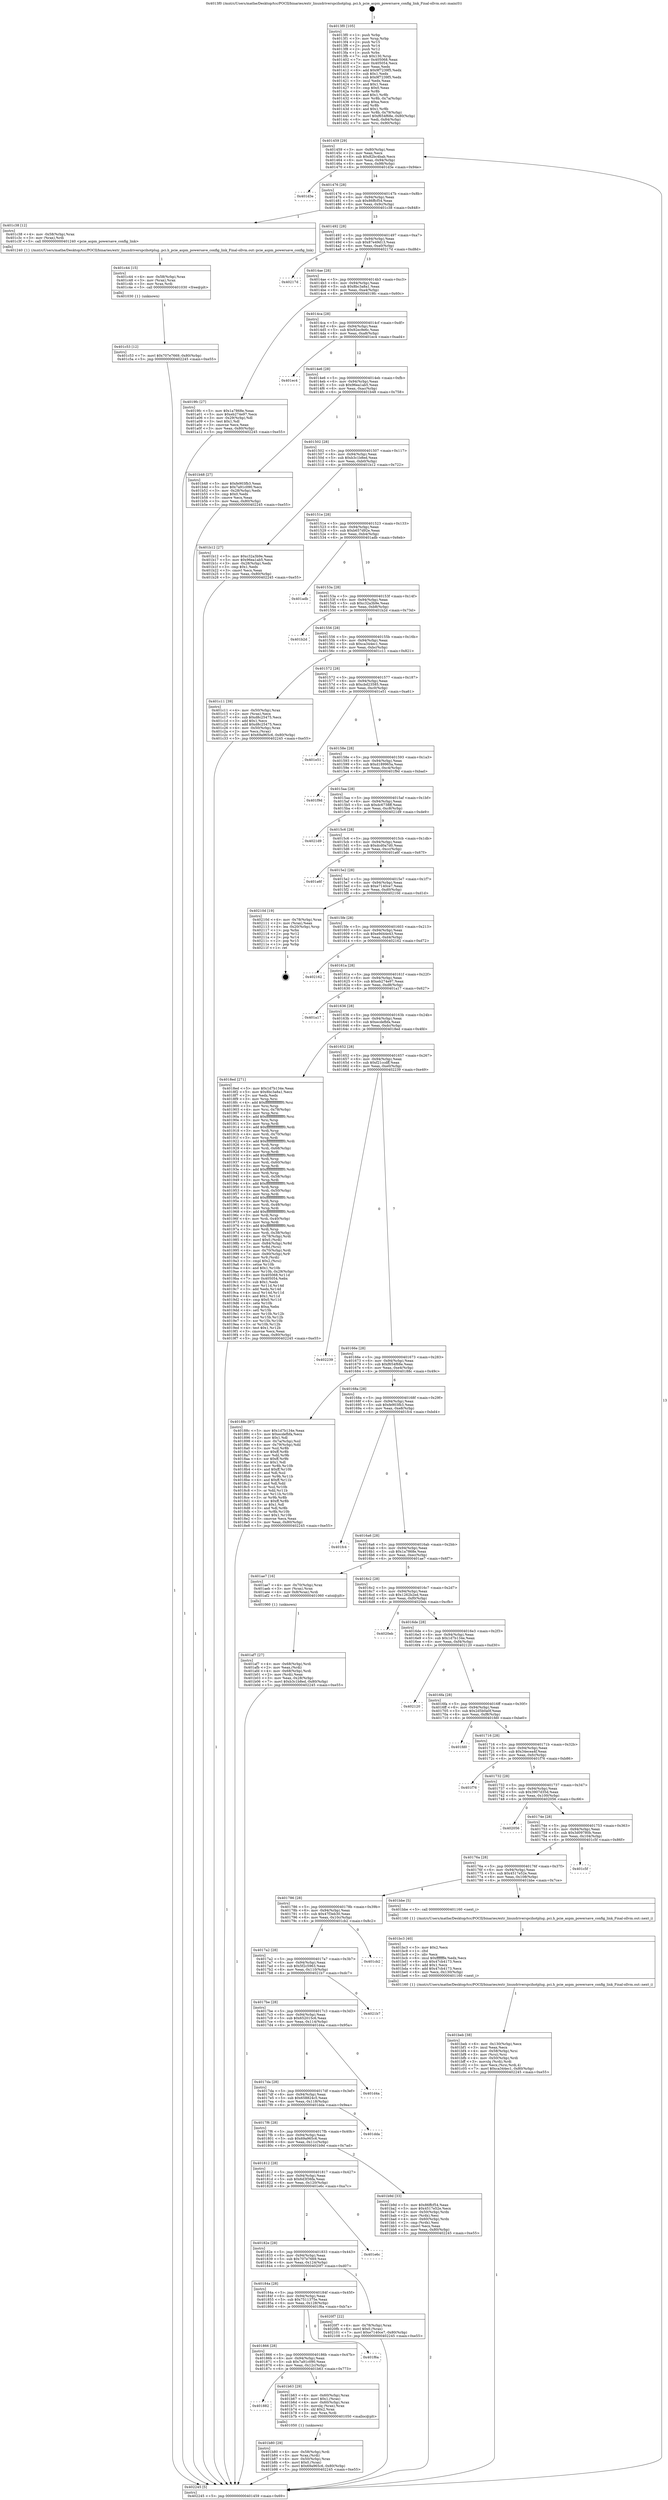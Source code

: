 digraph "0x4013f0" {
  label = "0x4013f0 (/mnt/c/Users/mathe/Desktop/tcc/POCII/binaries/extr_linuxdriverspcihotplug..pci.h_pcie_aspm_powersave_config_link_Final-ollvm.out::main(0))"
  labelloc = "t"
  node[shape=record]

  Entry [label="",width=0.3,height=0.3,shape=circle,fillcolor=black,style=filled]
  "0x401459" [label="{
     0x401459 [29]\l
     | [instrs]\l
     &nbsp;&nbsp;0x401459 \<+3\>: mov -0x80(%rbp),%eax\l
     &nbsp;&nbsp;0x40145c \<+2\>: mov %eax,%ecx\l
     &nbsp;&nbsp;0x40145e \<+6\>: sub $0x82bc4bab,%ecx\l
     &nbsp;&nbsp;0x401464 \<+6\>: mov %eax,-0x94(%rbp)\l
     &nbsp;&nbsp;0x40146a \<+6\>: mov %ecx,-0x98(%rbp)\l
     &nbsp;&nbsp;0x401470 \<+6\>: je 0000000000401d3e \<main+0x94e\>\l
  }"]
  "0x401d3e" [label="{
     0x401d3e\l
  }", style=dashed]
  "0x401476" [label="{
     0x401476 [28]\l
     | [instrs]\l
     &nbsp;&nbsp;0x401476 \<+5\>: jmp 000000000040147b \<main+0x8b\>\l
     &nbsp;&nbsp;0x40147b \<+6\>: mov -0x94(%rbp),%eax\l
     &nbsp;&nbsp;0x401481 \<+5\>: sub $0x86ffcf54,%eax\l
     &nbsp;&nbsp;0x401486 \<+6\>: mov %eax,-0x9c(%rbp)\l
     &nbsp;&nbsp;0x40148c \<+6\>: je 0000000000401c38 \<main+0x848\>\l
  }"]
  Exit [label="",width=0.3,height=0.3,shape=circle,fillcolor=black,style=filled,peripheries=2]
  "0x401c38" [label="{
     0x401c38 [12]\l
     | [instrs]\l
     &nbsp;&nbsp;0x401c38 \<+4\>: mov -0x58(%rbp),%rax\l
     &nbsp;&nbsp;0x401c3c \<+3\>: mov (%rax),%rdi\l
     &nbsp;&nbsp;0x401c3f \<+5\>: call 0000000000401240 \<pcie_aspm_powersave_config_link\>\l
     | [calls]\l
     &nbsp;&nbsp;0x401240 \{1\} (/mnt/c/Users/mathe/Desktop/tcc/POCII/binaries/extr_linuxdriverspcihotplug..pci.h_pcie_aspm_powersave_config_link_Final-ollvm.out::pcie_aspm_powersave_config_link)\l
  }"]
  "0x401492" [label="{
     0x401492 [28]\l
     | [instrs]\l
     &nbsp;&nbsp;0x401492 \<+5\>: jmp 0000000000401497 \<main+0xa7\>\l
     &nbsp;&nbsp;0x401497 \<+6\>: mov -0x94(%rbp),%eax\l
     &nbsp;&nbsp;0x40149d \<+5\>: sub $0x87e49d13,%eax\l
     &nbsp;&nbsp;0x4014a2 \<+6\>: mov %eax,-0xa0(%rbp)\l
     &nbsp;&nbsp;0x4014a8 \<+6\>: je 000000000040217d \<main+0xd8d\>\l
  }"]
  "0x401c53" [label="{
     0x401c53 [12]\l
     | [instrs]\l
     &nbsp;&nbsp;0x401c53 \<+7\>: movl $0x707e7669,-0x80(%rbp)\l
     &nbsp;&nbsp;0x401c5a \<+5\>: jmp 0000000000402245 \<main+0xe55\>\l
  }"]
  "0x40217d" [label="{
     0x40217d\l
  }", style=dashed]
  "0x4014ae" [label="{
     0x4014ae [28]\l
     | [instrs]\l
     &nbsp;&nbsp;0x4014ae \<+5\>: jmp 00000000004014b3 \<main+0xc3\>\l
     &nbsp;&nbsp;0x4014b3 \<+6\>: mov -0x94(%rbp),%eax\l
     &nbsp;&nbsp;0x4014b9 \<+5\>: sub $0x8bc3a8a1,%eax\l
     &nbsp;&nbsp;0x4014be \<+6\>: mov %eax,-0xa4(%rbp)\l
     &nbsp;&nbsp;0x4014c4 \<+6\>: je 00000000004019fc \<main+0x60c\>\l
  }"]
  "0x401c44" [label="{
     0x401c44 [15]\l
     | [instrs]\l
     &nbsp;&nbsp;0x401c44 \<+4\>: mov -0x58(%rbp),%rax\l
     &nbsp;&nbsp;0x401c48 \<+3\>: mov (%rax),%rax\l
     &nbsp;&nbsp;0x401c4b \<+3\>: mov %rax,%rdi\l
     &nbsp;&nbsp;0x401c4e \<+5\>: call 0000000000401030 \<free@plt\>\l
     | [calls]\l
     &nbsp;&nbsp;0x401030 \{1\} (unknown)\l
  }"]
  "0x4019fc" [label="{
     0x4019fc [27]\l
     | [instrs]\l
     &nbsp;&nbsp;0x4019fc \<+5\>: mov $0x1a7868e,%eax\l
     &nbsp;&nbsp;0x401a01 \<+5\>: mov $0xeb274e97,%ecx\l
     &nbsp;&nbsp;0x401a06 \<+3\>: mov -0x29(%rbp),%dl\l
     &nbsp;&nbsp;0x401a09 \<+3\>: test $0x1,%dl\l
     &nbsp;&nbsp;0x401a0c \<+3\>: cmovne %ecx,%eax\l
     &nbsp;&nbsp;0x401a0f \<+3\>: mov %eax,-0x80(%rbp)\l
     &nbsp;&nbsp;0x401a12 \<+5\>: jmp 0000000000402245 \<main+0xe55\>\l
  }"]
  "0x4014ca" [label="{
     0x4014ca [28]\l
     | [instrs]\l
     &nbsp;&nbsp;0x4014ca \<+5\>: jmp 00000000004014cf \<main+0xdf\>\l
     &nbsp;&nbsp;0x4014cf \<+6\>: mov -0x94(%rbp),%eax\l
     &nbsp;&nbsp;0x4014d5 \<+5\>: sub $0x92ec9e6c,%eax\l
     &nbsp;&nbsp;0x4014da \<+6\>: mov %eax,-0xa8(%rbp)\l
     &nbsp;&nbsp;0x4014e0 \<+6\>: je 0000000000401ec4 \<main+0xad4\>\l
  }"]
  "0x401beb" [label="{
     0x401beb [38]\l
     | [instrs]\l
     &nbsp;&nbsp;0x401beb \<+6\>: mov -0x130(%rbp),%ecx\l
     &nbsp;&nbsp;0x401bf1 \<+3\>: imul %eax,%ecx\l
     &nbsp;&nbsp;0x401bf4 \<+4\>: mov -0x58(%rbp),%rsi\l
     &nbsp;&nbsp;0x401bf8 \<+3\>: mov (%rsi),%rsi\l
     &nbsp;&nbsp;0x401bfb \<+4\>: mov -0x50(%rbp),%rdi\l
     &nbsp;&nbsp;0x401bff \<+3\>: movslq (%rdi),%rdi\l
     &nbsp;&nbsp;0x401c02 \<+3\>: mov %ecx,(%rsi,%rdi,4)\l
     &nbsp;&nbsp;0x401c05 \<+7\>: movl $0xca344ec1,-0x80(%rbp)\l
     &nbsp;&nbsp;0x401c0c \<+5\>: jmp 0000000000402245 \<main+0xe55\>\l
  }"]
  "0x401ec4" [label="{
     0x401ec4\l
  }", style=dashed]
  "0x4014e6" [label="{
     0x4014e6 [28]\l
     | [instrs]\l
     &nbsp;&nbsp;0x4014e6 \<+5\>: jmp 00000000004014eb \<main+0xfb\>\l
     &nbsp;&nbsp;0x4014eb \<+6\>: mov -0x94(%rbp),%eax\l
     &nbsp;&nbsp;0x4014f1 \<+5\>: sub $0x96ea1ab5,%eax\l
     &nbsp;&nbsp;0x4014f6 \<+6\>: mov %eax,-0xac(%rbp)\l
     &nbsp;&nbsp;0x4014fc \<+6\>: je 0000000000401b48 \<main+0x758\>\l
  }"]
  "0x401bc3" [label="{
     0x401bc3 [40]\l
     | [instrs]\l
     &nbsp;&nbsp;0x401bc3 \<+5\>: mov $0x2,%ecx\l
     &nbsp;&nbsp;0x401bc8 \<+1\>: cltd\l
     &nbsp;&nbsp;0x401bc9 \<+2\>: idiv %ecx\l
     &nbsp;&nbsp;0x401bcb \<+6\>: imul $0xfffffffe,%edx,%ecx\l
     &nbsp;&nbsp;0x401bd1 \<+6\>: sub $0x47cb4173,%ecx\l
     &nbsp;&nbsp;0x401bd7 \<+3\>: add $0x1,%ecx\l
     &nbsp;&nbsp;0x401bda \<+6\>: add $0x47cb4173,%ecx\l
     &nbsp;&nbsp;0x401be0 \<+6\>: mov %ecx,-0x130(%rbp)\l
     &nbsp;&nbsp;0x401be6 \<+5\>: call 0000000000401160 \<next_i\>\l
     | [calls]\l
     &nbsp;&nbsp;0x401160 \{1\} (/mnt/c/Users/mathe/Desktop/tcc/POCII/binaries/extr_linuxdriverspcihotplug..pci.h_pcie_aspm_powersave_config_link_Final-ollvm.out::next_i)\l
  }"]
  "0x401b48" [label="{
     0x401b48 [27]\l
     | [instrs]\l
     &nbsp;&nbsp;0x401b48 \<+5\>: mov $0xfe903fb3,%eax\l
     &nbsp;&nbsp;0x401b4d \<+5\>: mov $0x7a91c090,%ecx\l
     &nbsp;&nbsp;0x401b52 \<+3\>: mov -0x28(%rbp),%edx\l
     &nbsp;&nbsp;0x401b55 \<+3\>: cmp $0x0,%edx\l
     &nbsp;&nbsp;0x401b58 \<+3\>: cmove %ecx,%eax\l
     &nbsp;&nbsp;0x401b5b \<+3\>: mov %eax,-0x80(%rbp)\l
     &nbsp;&nbsp;0x401b5e \<+5\>: jmp 0000000000402245 \<main+0xe55\>\l
  }"]
  "0x401502" [label="{
     0x401502 [28]\l
     | [instrs]\l
     &nbsp;&nbsp;0x401502 \<+5\>: jmp 0000000000401507 \<main+0x117\>\l
     &nbsp;&nbsp;0x401507 \<+6\>: mov -0x94(%rbp),%eax\l
     &nbsp;&nbsp;0x40150d \<+5\>: sub $0xb3c1b8ed,%eax\l
     &nbsp;&nbsp;0x401512 \<+6\>: mov %eax,-0xb0(%rbp)\l
     &nbsp;&nbsp;0x401518 \<+6\>: je 0000000000401b12 \<main+0x722\>\l
  }"]
  "0x401b80" [label="{
     0x401b80 [29]\l
     | [instrs]\l
     &nbsp;&nbsp;0x401b80 \<+4\>: mov -0x58(%rbp),%rdi\l
     &nbsp;&nbsp;0x401b84 \<+3\>: mov %rax,(%rdi)\l
     &nbsp;&nbsp;0x401b87 \<+4\>: mov -0x50(%rbp),%rax\l
     &nbsp;&nbsp;0x401b8b \<+6\>: movl $0x0,(%rax)\l
     &nbsp;&nbsp;0x401b91 \<+7\>: movl $0x69a965c6,-0x80(%rbp)\l
     &nbsp;&nbsp;0x401b98 \<+5\>: jmp 0000000000402245 \<main+0xe55\>\l
  }"]
  "0x401b12" [label="{
     0x401b12 [27]\l
     | [instrs]\l
     &nbsp;&nbsp;0x401b12 \<+5\>: mov $0xc32a3b9e,%eax\l
     &nbsp;&nbsp;0x401b17 \<+5\>: mov $0x96ea1ab5,%ecx\l
     &nbsp;&nbsp;0x401b1c \<+3\>: mov -0x28(%rbp),%edx\l
     &nbsp;&nbsp;0x401b1f \<+3\>: cmp $0x1,%edx\l
     &nbsp;&nbsp;0x401b22 \<+3\>: cmovl %ecx,%eax\l
     &nbsp;&nbsp;0x401b25 \<+3\>: mov %eax,-0x80(%rbp)\l
     &nbsp;&nbsp;0x401b28 \<+5\>: jmp 0000000000402245 \<main+0xe55\>\l
  }"]
  "0x40151e" [label="{
     0x40151e [28]\l
     | [instrs]\l
     &nbsp;&nbsp;0x40151e \<+5\>: jmp 0000000000401523 \<main+0x133\>\l
     &nbsp;&nbsp;0x401523 \<+6\>: mov -0x94(%rbp),%eax\l
     &nbsp;&nbsp;0x401529 \<+5\>: sub $0xb657d92e,%eax\l
     &nbsp;&nbsp;0x40152e \<+6\>: mov %eax,-0xb4(%rbp)\l
     &nbsp;&nbsp;0x401534 \<+6\>: je 0000000000401adb \<main+0x6eb\>\l
  }"]
  "0x401882" [label="{
     0x401882\l
  }", style=dashed]
  "0x401adb" [label="{
     0x401adb\l
  }", style=dashed]
  "0x40153a" [label="{
     0x40153a [28]\l
     | [instrs]\l
     &nbsp;&nbsp;0x40153a \<+5\>: jmp 000000000040153f \<main+0x14f\>\l
     &nbsp;&nbsp;0x40153f \<+6\>: mov -0x94(%rbp),%eax\l
     &nbsp;&nbsp;0x401545 \<+5\>: sub $0xc32a3b9e,%eax\l
     &nbsp;&nbsp;0x40154a \<+6\>: mov %eax,-0xb8(%rbp)\l
     &nbsp;&nbsp;0x401550 \<+6\>: je 0000000000401b2d \<main+0x73d\>\l
  }"]
  "0x401b63" [label="{
     0x401b63 [29]\l
     | [instrs]\l
     &nbsp;&nbsp;0x401b63 \<+4\>: mov -0x60(%rbp),%rax\l
     &nbsp;&nbsp;0x401b67 \<+6\>: movl $0x1,(%rax)\l
     &nbsp;&nbsp;0x401b6d \<+4\>: mov -0x60(%rbp),%rax\l
     &nbsp;&nbsp;0x401b71 \<+3\>: movslq (%rax),%rax\l
     &nbsp;&nbsp;0x401b74 \<+4\>: shl $0x2,%rax\l
     &nbsp;&nbsp;0x401b78 \<+3\>: mov %rax,%rdi\l
     &nbsp;&nbsp;0x401b7b \<+5\>: call 0000000000401050 \<malloc@plt\>\l
     | [calls]\l
     &nbsp;&nbsp;0x401050 \{1\} (unknown)\l
  }"]
  "0x401b2d" [label="{
     0x401b2d\l
  }", style=dashed]
  "0x401556" [label="{
     0x401556 [28]\l
     | [instrs]\l
     &nbsp;&nbsp;0x401556 \<+5\>: jmp 000000000040155b \<main+0x16b\>\l
     &nbsp;&nbsp;0x40155b \<+6\>: mov -0x94(%rbp),%eax\l
     &nbsp;&nbsp;0x401561 \<+5\>: sub $0xca344ec1,%eax\l
     &nbsp;&nbsp;0x401566 \<+6\>: mov %eax,-0xbc(%rbp)\l
     &nbsp;&nbsp;0x40156c \<+6\>: je 0000000000401c11 \<main+0x821\>\l
  }"]
  "0x401866" [label="{
     0x401866 [28]\l
     | [instrs]\l
     &nbsp;&nbsp;0x401866 \<+5\>: jmp 000000000040186b \<main+0x47b\>\l
     &nbsp;&nbsp;0x40186b \<+6\>: mov -0x94(%rbp),%eax\l
     &nbsp;&nbsp;0x401871 \<+5\>: sub $0x7a91c090,%eax\l
     &nbsp;&nbsp;0x401876 \<+6\>: mov %eax,-0x12c(%rbp)\l
     &nbsp;&nbsp;0x40187c \<+6\>: je 0000000000401b63 \<main+0x773\>\l
  }"]
  "0x401c11" [label="{
     0x401c11 [39]\l
     | [instrs]\l
     &nbsp;&nbsp;0x401c11 \<+4\>: mov -0x50(%rbp),%rax\l
     &nbsp;&nbsp;0x401c15 \<+2\>: mov (%rax),%ecx\l
     &nbsp;&nbsp;0x401c17 \<+6\>: sub $0xd8c25475,%ecx\l
     &nbsp;&nbsp;0x401c1d \<+3\>: add $0x1,%ecx\l
     &nbsp;&nbsp;0x401c20 \<+6\>: add $0xd8c25475,%ecx\l
     &nbsp;&nbsp;0x401c26 \<+4\>: mov -0x50(%rbp),%rax\l
     &nbsp;&nbsp;0x401c2a \<+2\>: mov %ecx,(%rax)\l
     &nbsp;&nbsp;0x401c2c \<+7\>: movl $0x69a965c6,-0x80(%rbp)\l
     &nbsp;&nbsp;0x401c33 \<+5\>: jmp 0000000000402245 \<main+0xe55\>\l
  }"]
  "0x401572" [label="{
     0x401572 [28]\l
     | [instrs]\l
     &nbsp;&nbsp;0x401572 \<+5\>: jmp 0000000000401577 \<main+0x187\>\l
     &nbsp;&nbsp;0x401577 \<+6\>: mov -0x94(%rbp),%eax\l
     &nbsp;&nbsp;0x40157d \<+5\>: sub $0xcbd23585,%eax\l
     &nbsp;&nbsp;0x401582 \<+6\>: mov %eax,-0xc0(%rbp)\l
     &nbsp;&nbsp;0x401588 \<+6\>: je 0000000000401e51 \<main+0xa61\>\l
  }"]
  "0x401f6a" [label="{
     0x401f6a\l
  }", style=dashed]
  "0x401e51" [label="{
     0x401e51\l
  }", style=dashed]
  "0x40158e" [label="{
     0x40158e [28]\l
     | [instrs]\l
     &nbsp;&nbsp;0x40158e \<+5\>: jmp 0000000000401593 \<main+0x1a3\>\l
     &nbsp;&nbsp;0x401593 \<+6\>: mov -0x94(%rbp),%eax\l
     &nbsp;&nbsp;0x401599 \<+5\>: sub $0xd189965a,%eax\l
     &nbsp;&nbsp;0x40159e \<+6\>: mov %eax,-0xc4(%rbp)\l
     &nbsp;&nbsp;0x4015a4 \<+6\>: je 0000000000401f9d \<main+0xbad\>\l
  }"]
  "0x40184a" [label="{
     0x40184a [28]\l
     | [instrs]\l
     &nbsp;&nbsp;0x40184a \<+5\>: jmp 000000000040184f \<main+0x45f\>\l
     &nbsp;&nbsp;0x40184f \<+6\>: mov -0x94(%rbp),%eax\l
     &nbsp;&nbsp;0x401855 \<+5\>: sub $0x7511375e,%eax\l
     &nbsp;&nbsp;0x40185a \<+6\>: mov %eax,-0x128(%rbp)\l
     &nbsp;&nbsp;0x401860 \<+6\>: je 0000000000401f6a \<main+0xb7a\>\l
  }"]
  "0x401f9d" [label="{
     0x401f9d\l
  }", style=dashed]
  "0x4015aa" [label="{
     0x4015aa [28]\l
     | [instrs]\l
     &nbsp;&nbsp;0x4015aa \<+5\>: jmp 00000000004015af \<main+0x1bf\>\l
     &nbsp;&nbsp;0x4015af \<+6\>: mov -0x94(%rbp),%eax\l
     &nbsp;&nbsp;0x4015b5 \<+5\>: sub $0xdc6738ff,%eax\l
     &nbsp;&nbsp;0x4015ba \<+6\>: mov %eax,-0xc8(%rbp)\l
     &nbsp;&nbsp;0x4015c0 \<+6\>: je 00000000004021d9 \<main+0xde9\>\l
  }"]
  "0x4020f7" [label="{
     0x4020f7 [22]\l
     | [instrs]\l
     &nbsp;&nbsp;0x4020f7 \<+4\>: mov -0x78(%rbp),%rax\l
     &nbsp;&nbsp;0x4020fb \<+6\>: movl $0x0,(%rax)\l
     &nbsp;&nbsp;0x402101 \<+7\>: movl $0xe7140ce7,-0x80(%rbp)\l
     &nbsp;&nbsp;0x402108 \<+5\>: jmp 0000000000402245 \<main+0xe55\>\l
  }"]
  "0x4021d9" [label="{
     0x4021d9\l
  }", style=dashed]
  "0x4015c6" [label="{
     0x4015c6 [28]\l
     | [instrs]\l
     &nbsp;&nbsp;0x4015c6 \<+5\>: jmp 00000000004015cb \<main+0x1db\>\l
     &nbsp;&nbsp;0x4015cb \<+6\>: mov -0x94(%rbp),%eax\l
     &nbsp;&nbsp;0x4015d1 \<+5\>: sub $0xdcd0a7d0,%eax\l
     &nbsp;&nbsp;0x4015d6 \<+6\>: mov %eax,-0xcc(%rbp)\l
     &nbsp;&nbsp;0x4015dc \<+6\>: je 0000000000401a6f \<main+0x67f\>\l
  }"]
  "0x40182e" [label="{
     0x40182e [28]\l
     | [instrs]\l
     &nbsp;&nbsp;0x40182e \<+5\>: jmp 0000000000401833 \<main+0x443\>\l
     &nbsp;&nbsp;0x401833 \<+6\>: mov -0x94(%rbp),%eax\l
     &nbsp;&nbsp;0x401839 \<+5\>: sub $0x707e7669,%eax\l
     &nbsp;&nbsp;0x40183e \<+6\>: mov %eax,-0x124(%rbp)\l
     &nbsp;&nbsp;0x401844 \<+6\>: je 00000000004020f7 \<main+0xd07\>\l
  }"]
  "0x401a6f" [label="{
     0x401a6f\l
  }", style=dashed]
  "0x4015e2" [label="{
     0x4015e2 [28]\l
     | [instrs]\l
     &nbsp;&nbsp;0x4015e2 \<+5\>: jmp 00000000004015e7 \<main+0x1f7\>\l
     &nbsp;&nbsp;0x4015e7 \<+6\>: mov -0x94(%rbp),%eax\l
     &nbsp;&nbsp;0x4015ed \<+5\>: sub $0xe7140ce7,%eax\l
     &nbsp;&nbsp;0x4015f2 \<+6\>: mov %eax,-0xd0(%rbp)\l
     &nbsp;&nbsp;0x4015f8 \<+6\>: je 000000000040210d \<main+0xd1d\>\l
  }"]
  "0x401e6c" [label="{
     0x401e6c\l
  }", style=dashed]
  "0x40210d" [label="{
     0x40210d [19]\l
     | [instrs]\l
     &nbsp;&nbsp;0x40210d \<+4\>: mov -0x78(%rbp),%rax\l
     &nbsp;&nbsp;0x402111 \<+2\>: mov (%rax),%eax\l
     &nbsp;&nbsp;0x402113 \<+4\>: lea -0x20(%rbp),%rsp\l
     &nbsp;&nbsp;0x402117 \<+1\>: pop %rbx\l
     &nbsp;&nbsp;0x402118 \<+2\>: pop %r12\l
     &nbsp;&nbsp;0x40211a \<+2\>: pop %r14\l
     &nbsp;&nbsp;0x40211c \<+2\>: pop %r15\l
     &nbsp;&nbsp;0x40211e \<+1\>: pop %rbp\l
     &nbsp;&nbsp;0x40211f \<+1\>: ret\l
  }"]
  "0x4015fe" [label="{
     0x4015fe [28]\l
     | [instrs]\l
     &nbsp;&nbsp;0x4015fe \<+5\>: jmp 0000000000401603 \<main+0x213\>\l
     &nbsp;&nbsp;0x401603 \<+6\>: mov -0x94(%rbp),%eax\l
     &nbsp;&nbsp;0x401609 \<+5\>: sub $0xe9d44e43,%eax\l
     &nbsp;&nbsp;0x40160e \<+6\>: mov %eax,-0xd4(%rbp)\l
     &nbsp;&nbsp;0x401614 \<+6\>: je 0000000000402162 \<main+0xd72\>\l
  }"]
  "0x401812" [label="{
     0x401812 [28]\l
     | [instrs]\l
     &nbsp;&nbsp;0x401812 \<+5\>: jmp 0000000000401817 \<main+0x427\>\l
     &nbsp;&nbsp;0x401817 \<+6\>: mov -0x94(%rbp),%eax\l
     &nbsp;&nbsp;0x40181d \<+5\>: sub $0x6d3f36fa,%eax\l
     &nbsp;&nbsp;0x401822 \<+6\>: mov %eax,-0x120(%rbp)\l
     &nbsp;&nbsp;0x401828 \<+6\>: je 0000000000401e6c \<main+0xa7c\>\l
  }"]
  "0x402162" [label="{
     0x402162\l
  }", style=dashed]
  "0x40161a" [label="{
     0x40161a [28]\l
     | [instrs]\l
     &nbsp;&nbsp;0x40161a \<+5\>: jmp 000000000040161f \<main+0x22f\>\l
     &nbsp;&nbsp;0x40161f \<+6\>: mov -0x94(%rbp),%eax\l
     &nbsp;&nbsp;0x401625 \<+5\>: sub $0xeb274e97,%eax\l
     &nbsp;&nbsp;0x40162a \<+6\>: mov %eax,-0xd8(%rbp)\l
     &nbsp;&nbsp;0x401630 \<+6\>: je 0000000000401a17 \<main+0x627\>\l
  }"]
  "0x401b9d" [label="{
     0x401b9d [33]\l
     | [instrs]\l
     &nbsp;&nbsp;0x401b9d \<+5\>: mov $0x86ffcf54,%eax\l
     &nbsp;&nbsp;0x401ba2 \<+5\>: mov $0x4517e52e,%ecx\l
     &nbsp;&nbsp;0x401ba7 \<+4\>: mov -0x50(%rbp),%rdx\l
     &nbsp;&nbsp;0x401bab \<+2\>: mov (%rdx),%esi\l
     &nbsp;&nbsp;0x401bad \<+4\>: mov -0x60(%rbp),%rdx\l
     &nbsp;&nbsp;0x401bb1 \<+2\>: cmp (%rdx),%esi\l
     &nbsp;&nbsp;0x401bb3 \<+3\>: cmovl %ecx,%eax\l
     &nbsp;&nbsp;0x401bb6 \<+3\>: mov %eax,-0x80(%rbp)\l
     &nbsp;&nbsp;0x401bb9 \<+5\>: jmp 0000000000402245 \<main+0xe55\>\l
  }"]
  "0x401a17" [label="{
     0x401a17\l
  }", style=dashed]
  "0x401636" [label="{
     0x401636 [28]\l
     | [instrs]\l
     &nbsp;&nbsp;0x401636 \<+5\>: jmp 000000000040163b \<main+0x24b\>\l
     &nbsp;&nbsp;0x40163b \<+6\>: mov -0x94(%rbp),%eax\l
     &nbsp;&nbsp;0x401641 \<+5\>: sub $0xecdefbfa,%eax\l
     &nbsp;&nbsp;0x401646 \<+6\>: mov %eax,-0xdc(%rbp)\l
     &nbsp;&nbsp;0x40164c \<+6\>: je 00000000004018ed \<main+0x4fd\>\l
  }"]
  "0x4017f6" [label="{
     0x4017f6 [28]\l
     | [instrs]\l
     &nbsp;&nbsp;0x4017f6 \<+5\>: jmp 00000000004017fb \<main+0x40b\>\l
     &nbsp;&nbsp;0x4017fb \<+6\>: mov -0x94(%rbp),%eax\l
     &nbsp;&nbsp;0x401801 \<+5\>: sub $0x69a965c6,%eax\l
     &nbsp;&nbsp;0x401806 \<+6\>: mov %eax,-0x11c(%rbp)\l
     &nbsp;&nbsp;0x40180c \<+6\>: je 0000000000401b9d \<main+0x7ad\>\l
  }"]
  "0x4018ed" [label="{
     0x4018ed [271]\l
     | [instrs]\l
     &nbsp;&nbsp;0x4018ed \<+5\>: mov $0x1d7b134e,%eax\l
     &nbsp;&nbsp;0x4018f2 \<+5\>: mov $0x8bc3a8a1,%ecx\l
     &nbsp;&nbsp;0x4018f7 \<+2\>: xor %edx,%edx\l
     &nbsp;&nbsp;0x4018f9 \<+3\>: mov %rsp,%rsi\l
     &nbsp;&nbsp;0x4018fc \<+4\>: add $0xfffffffffffffff0,%rsi\l
     &nbsp;&nbsp;0x401900 \<+3\>: mov %rsi,%rsp\l
     &nbsp;&nbsp;0x401903 \<+4\>: mov %rsi,-0x78(%rbp)\l
     &nbsp;&nbsp;0x401907 \<+3\>: mov %rsp,%rsi\l
     &nbsp;&nbsp;0x40190a \<+4\>: add $0xfffffffffffffff0,%rsi\l
     &nbsp;&nbsp;0x40190e \<+3\>: mov %rsi,%rsp\l
     &nbsp;&nbsp;0x401911 \<+3\>: mov %rsp,%rdi\l
     &nbsp;&nbsp;0x401914 \<+4\>: add $0xfffffffffffffff0,%rdi\l
     &nbsp;&nbsp;0x401918 \<+3\>: mov %rdi,%rsp\l
     &nbsp;&nbsp;0x40191b \<+4\>: mov %rdi,-0x70(%rbp)\l
     &nbsp;&nbsp;0x40191f \<+3\>: mov %rsp,%rdi\l
     &nbsp;&nbsp;0x401922 \<+4\>: add $0xfffffffffffffff0,%rdi\l
     &nbsp;&nbsp;0x401926 \<+3\>: mov %rdi,%rsp\l
     &nbsp;&nbsp;0x401929 \<+4\>: mov %rdi,-0x68(%rbp)\l
     &nbsp;&nbsp;0x40192d \<+3\>: mov %rsp,%rdi\l
     &nbsp;&nbsp;0x401930 \<+4\>: add $0xfffffffffffffff0,%rdi\l
     &nbsp;&nbsp;0x401934 \<+3\>: mov %rdi,%rsp\l
     &nbsp;&nbsp;0x401937 \<+4\>: mov %rdi,-0x60(%rbp)\l
     &nbsp;&nbsp;0x40193b \<+3\>: mov %rsp,%rdi\l
     &nbsp;&nbsp;0x40193e \<+4\>: add $0xfffffffffffffff0,%rdi\l
     &nbsp;&nbsp;0x401942 \<+3\>: mov %rdi,%rsp\l
     &nbsp;&nbsp;0x401945 \<+4\>: mov %rdi,-0x58(%rbp)\l
     &nbsp;&nbsp;0x401949 \<+3\>: mov %rsp,%rdi\l
     &nbsp;&nbsp;0x40194c \<+4\>: add $0xfffffffffffffff0,%rdi\l
     &nbsp;&nbsp;0x401950 \<+3\>: mov %rdi,%rsp\l
     &nbsp;&nbsp;0x401953 \<+4\>: mov %rdi,-0x50(%rbp)\l
     &nbsp;&nbsp;0x401957 \<+3\>: mov %rsp,%rdi\l
     &nbsp;&nbsp;0x40195a \<+4\>: add $0xfffffffffffffff0,%rdi\l
     &nbsp;&nbsp;0x40195e \<+3\>: mov %rdi,%rsp\l
     &nbsp;&nbsp;0x401961 \<+4\>: mov %rdi,-0x48(%rbp)\l
     &nbsp;&nbsp;0x401965 \<+3\>: mov %rsp,%rdi\l
     &nbsp;&nbsp;0x401968 \<+4\>: add $0xfffffffffffffff0,%rdi\l
     &nbsp;&nbsp;0x40196c \<+3\>: mov %rdi,%rsp\l
     &nbsp;&nbsp;0x40196f \<+4\>: mov %rdi,-0x40(%rbp)\l
     &nbsp;&nbsp;0x401973 \<+3\>: mov %rsp,%rdi\l
     &nbsp;&nbsp;0x401976 \<+4\>: add $0xfffffffffffffff0,%rdi\l
     &nbsp;&nbsp;0x40197a \<+3\>: mov %rdi,%rsp\l
     &nbsp;&nbsp;0x40197d \<+4\>: mov %rdi,-0x38(%rbp)\l
     &nbsp;&nbsp;0x401981 \<+4\>: mov -0x78(%rbp),%rdi\l
     &nbsp;&nbsp;0x401985 \<+6\>: movl $0x0,(%rdi)\l
     &nbsp;&nbsp;0x40198b \<+7\>: mov -0x84(%rbp),%r8d\l
     &nbsp;&nbsp;0x401992 \<+3\>: mov %r8d,(%rsi)\l
     &nbsp;&nbsp;0x401995 \<+4\>: mov -0x70(%rbp),%rdi\l
     &nbsp;&nbsp;0x401999 \<+7\>: mov -0x90(%rbp),%r9\l
     &nbsp;&nbsp;0x4019a0 \<+3\>: mov %r9,(%rdi)\l
     &nbsp;&nbsp;0x4019a3 \<+3\>: cmpl $0x2,(%rsi)\l
     &nbsp;&nbsp;0x4019a6 \<+4\>: setne %r10b\l
     &nbsp;&nbsp;0x4019aa \<+4\>: and $0x1,%r10b\l
     &nbsp;&nbsp;0x4019ae \<+4\>: mov %r10b,-0x29(%rbp)\l
     &nbsp;&nbsp;0x4019b2 \<+8\>: mov 0x405068,%r11d\l
     &nbsp;&nbsp;0x4019ba \<+7\>: mov 0x405054,%ebx\l
     &nbsp;&nbsp;0x4019c1 \<+3\>: sub $0x1,%edx\l
     &nbsp;&nbsp;0x4019c4 \<+3\>: mov %r11d,%r14d\l
     &nbsp;&nbsp;0x4019c7 \<+3\>: add %edx,%r14d\l
     &nbsp;&nbsp;0x4019ca \<+4\>: imul %r14d,%r11d\l
     &nbsp;&nbsp;0x4019ce \<+4\>: and $0x1,%r11d\l
     &nbsp;&nbsp;0x4019d2 \<+4\>: cmp $0x0,%r11d\l
     &nbsp;&nbsp;0x4019d6 \<+4\>: sete %r10b\l
     &nbsp;&nbsp;0x4019da \<+3\>: cmp $0xa,%ebx\l
     &nbsp;&nbsp;0x4019dd \<+4\>: setl %r15b\l
     &nbsp;&nbsp;0x4019e1 \<+3\>: mov %r10b,%r12b\l
     &nbsp;&nbsp;0x4019e4 \<+3\>: and %r15b,%r12b\l
     &nbsp;&nbsp;0x4019e7 \<+3\>: xor %r15b,%r10b\l
     &nbsp;&nbsp;0x4019ea \<+3\>: or %r10b,%r12b\l
     &nbsp;&nbsp;0x4019ed \<+4\>: test $0x1,%r12b\l
     &nbsp;&nbsp;0x4019f1 \<+3\>: cmovne %ecx,%eax\l
     &nbsp;&nbsp;0x4019f4 \<+3\>: mov %eax,-0x80(%rbp)\l
     &nbsp;&nbsp;0x4019f7 \<+5\>: jmp 0000000000402245 \<main+0xe55\>\l
  }"]
  "0x401652" [label="{
     0x401652 [28]\l
     | [instrs]\l
     &nbsp;&nbsp;0x401652 \<+5\>: jmp 0000000000401657 \<main+0x267\>\l
     &nbsp;&nbsp;0x401657 \<+6\>: mov -0x94(%rbp),%eax\l
     &nbsp;&nbsp;0x40165d \<+5\>: sub $0xf21ccdff,%eax\l
     &nbsp;&nbsp;0x401662 \<+6\>: mov %eax,-0xe0(%rbp)\l
     &nbsp;&nbsp;0x401668 \<+6\>: je 0000000000402239 \<main+0xe49\>\l
  }"]
  "0x401dda" [label="{
     0x401dda\l
  }", style=dashed]
  "0x402239" [label="{
     0x402239\l
  }", style=dashed]
  "0x40166e" [label="{
     0x40166e [28]\l
     | [instrs]\l
     &nbsp;&nbsp;0x40166e \<+5\>: jmp 0000000000401673 \<main+0x283\>\l
     &nbsp;&nbsp;0x401673 \<+6\>: mov -0x94(%rbp),%eax\l
     &nbsp;&nbsp;0x401679 \<+5\>: sub $0xf654f68e,%eax\l
     &nbsp;&nbsp;0x40167e \<+6\>: mov %eax,-0xe4(%rbp)\l
     &nbsp;&nbsp;0x401684 \<+6\>: je 000000000040188c \<main+0x49c\>\l
  }"]
  "0x4017da" [label="{
     0x4017da [28]\l
     | [instrs]\l
     &nbsp;&nbsp;0x4017da \<+5\>: jmp 00000000004017df \<main+0x3ef\>\l
     &nbsp;&nbsp;0x4017df \<+6\>: mov -0x94(%rbp),%eax\l
     &nbsp;&nbsp;0x4017e5 \<+5\>: sub $0x658824c5,%eax\l
     &nbsp;&nbsp;0x4017ea \<+6\>: mov %eax,-0x118(%rbp)\l
     &nbsp;&nbsp;0x4017f0 \<+6\>: je 0000000000401dda \<main+0x9ea\>\l
  }"]
  "0x40188c" [label="{
     0x40188c [97]\l
     | [instrs]\l
     &nbsp;&nbsp;0x40188c \<+5\>: mov $0x1d7b134e,%eax\l
     &nbsp;&nbsp;0x401891 \<+5\>: mov $0xecdefbfa,%ecx\l
     &nbsp;&nbsp;0x401896 \<+2\>: mov $0x1,%dl\l
     &nbsp;&nbsp;0x401898 \<+4\>: mov -0x7a(%rbp),%sil\l
     &nbsp;&nbsp;0x40189c \<+4\>: mov -0x79(%rbp),%dil\l
     &nbsp;&nbsp;0x4018a0 \<+3\>: mov %sil,%r8b\l
     &nbsp;&nbsp;0x4018a3 \<+4\>: xor $0xff,%r8b\l
     &nbsp;&nbsp;0x4018a7 \<+3\>: mov %dil,%r9b\l
     &nbsp;&nbsp;0x4018aa \<+4\>: xor $0xff,%r9b\l
     &nbsp;&nbsp;0x4018ae \<+3\>: xor $0x1,%dl\l
     &nbsp;&nbsp;0x4018b1 \<+3\>: mov %r8b,%r10b\l
     &nbsp;&nbsp;0x4018b4 \<+4\>: and $0xff,%r10b\l
     &nbsp;&nbsp;0x4018b8 \<+3\>: and %dl,%sil\l
     &nbsp;&nbsp;0x4018bb \<+3\>: mov %r9b,%r11b\l
     &nbsp;&nbsp;0x4018be \<+4\>: and $0xff,%r11b\l
     &nbsp;&nbsp;0x4018c2 \<+3\>: and %dl,%dil\l
     &nbsp;&nbsp;0x4018c5 \<+3\>: or %sil,%r10b\l
     &nbsp;&nbsp;0x4018c8 \<+3\>: or %dil,%r11b\l
     &nbsp;&nbsp;0x4018cb \<+3\>: xor %r11b,%r10b\l
     &nbsp;&nbsp;0x4018ce \<+3\>: or %r9b,%r8b\l
     &nbsp;&nbsp;0x4018d1 \<+4\>: xor $0xff,%r8b\l
     &nbsp;&nbsp;0x4018d5 \<+3\>: or $0x1,%dl\l
     &nbsp;&nbsp;0x4018d8 \<+3\>: and %dl,%r8b\l
     &nbsp;&nbsp;0x4018db \<+3\>: or %r8b,%r10b\l
     &nbsp;&nbsp;0x4018de \<+4\>: test $0x1,%r10b\l
     &nbsp;&nbsp;0x4018e2 \<+3\>: cmovne %ecx,%eax\l
     &nbsp;&nbsp;0x4018e5 \<+3\>: mov %eax,-0x80(%rbp)\l
     &nbsp;&nbsp;0x4018e8 \<+5\>: jmp 0000000000402245 \<main+0xe55\>\l
  }"]
  "0x40168a" [label="{
     0x40168a [28]\l
     | [instrs]\l
     &nbsp;&nbsp;0x40168a \<+5\>: jmp 000000000040168f \<main+0x29f\>\l
     &nbsp;&nbsp;0x40168f \<+6\>: mov -0x94(%rbp),%eax\l
     &nbsp;&nbsp;0x401695 \<+5\>: sub $0xfe903fb3,%eax\l
     &nbsp;&nbsp;0x40169a \<+6\>: mov %eax,-0xe8(%rbp)\l
     &nbsp;&nbsp;0x4016a0 \<+6\>: je 0000000000401fc4 \<main+0xbd4\>\l
  }"]
  "0x402245" [label="{
     0x402245 [5]\l
     | [instrs]\l
     &nbsp;&nbsp;0x402245 \<+5\>: jmp 0000000000401459 \<main+0x69\>\l
  }"]
  "0x4013f0" [label="{
     0x4013f0 [105]\l
     | [instrs]\l
     &nbsp;&nbsp;0x4013f0 \<+1\>: push %rbp\l
     &nbsp;&nbsp;0x4013f1 \<+3\>: mov %rsp,%rbp\l
     &nbsp;&nbsp;0x4013f4 \<+2\>: push %r15\l
     &nbsp;&nbsp;0x4013f6 \<+2\>: push %r14\l
     &nbsp;&nbsp;0x4013f8 \<+2\>: push %r12\l
     &nbsp;&nbsp;0x4013fa \<+1\>: push %rbx\l
     &nbsp;&nbsp;0x4013fb \<+7\>: sub $0x130,%rsp\l
     &nbsp;&nbsp;0x401402 \<+7\>: mov 0x405068,%eax\l
     &nbsp;&nbsp;0x401409 \<+7\>: mov 0x405054,%ecx\l
     &nbsp;&nbsp;0x401410 \<+2\>: mov %eax,%edx\l
     &nbsp;&nbsp;0x401412 \<+6\>: add $0x9f7239f5,%edx\l
     &nbsp;&nbsp;0x401418 \<+3\>: sub $0x1,%edx\l
     &nbsp;&nbsp;0x40141b \<+6\>: sub $0x9f7239f5,%edx\l
     &nbsp;&nbsp;0x401421 \<+3\>: imul %edx,%eax\l
     &nbsp;&nbsp;0x401424 \<+3\>: and $0x1,%eax\l
     &nbsp;&nbsp;0x401427 \<+3\>: cmp $0x0,%eax\l
     &nbsp;&nbsp;0x40142a \<+4\>: sete %r8b\l
     &nbsp;&nbsp;0x40142e \<+4\>: and $0x1,%r8b\l
     &nbsp;&nbsp;0x401432 \<+4\>: mov %r8b,-0x7a(%rbp)\l
     &nbsp;&nbsp;0x401436 \<+3\>: cmp $0xa,%ecx\l
     &nbsp;&nbsp;0x401439 \<+4\>: setl %r8b\l
     &nbsp;&nbsp;0x40143d \<+4\>: and $0x1,%r8b\l
     &nbsp;&nbsp;0x401441 \<+4\>: mov %r8b,-0x79(%rbp)\l
     &nbsp;&nbsp;0x401445 \<+7\>: movl $0xf654f68e,-0x80(%rbp)\l
     &nbsp;&nbsp;0x40144c \<+6\>: mov %edi,-0x84(%rbp)\l
     &nbsp;&nbsp;0x401452 \<+7\>: mov %rsi,-0x90(%rbp)\l
  }"]
  "0x401d4a" [label="{
     0x401d4a\l
  }", style=dashed]
  "0x4017be" [label="{
     0x4017be [28]\l
     | [instrs]\l
     &nbsp;&nbsp;0x4017be \<+5\>: jmp 00000000004017c3 \<main+0x3d3\>\l
     &nbsp;&nbsp;0x4017c3 \<+6\>: mov -0x94(%rbp),%eax\l
     &nbsp;&nbsp;0x4017c9 \<+5\>: sub $0x652015c6,%eax\l
     &nbsp;&nbsp;0x4017ce \<+6\>: mov %eax,-0x114(%rbp)\l
     &nbsp;&nbsp;0x4017d4 \<+6\>: je 0000000000401d4a \<main+0x95a\>\l
  }"]
  "0x401fc4" [label="{
     0x401fc4\l
  }", style=dashed]
  "0x4016a6" [label="{
     0x4016a6 [28]\l
     | [instrs]\l
     &nbsp;&nbsp;0x4016a6 \<+5\>: jmp 00000000004016ab \<main+0x2bb\>\l
     &nbsp;&nbsp;0x4016ab \<+6\>: mov -0x94(%rbp),%eax\l
     &nbsp;&nbsp;0x4016b1 \<+5\>: sub $0x1a7868e,%eax\l
     &nbsp;&nbsp;0x4016b6 \<+6\>: mov %eax,-0xec(%rbp)\l
     &nbsp;&nbsp;0x4016bc \<+6\>: je 0000000000401ae7 \<main+0x6f7\>\l
  }"]
  "0x4021b7" [label="{
     0x4021b7\l
  }", style=dashed]
  "0x401ae7" [label="{
     0x401ae7 [16]\l
     | [instrs]\l
     &nbsp;&nbsp;0x401ae7 \<+4\>: mov -0x70(%rbp),%rax\l
     &nbsp;&nbsp;0x401aeb \<+3\>: mov (%rax),%rax\l
     &nbsp;&nbsp;0x401aee \<+4\>: mov 0x8(%rax),%rdi\l
     &nbsp;&nbsp;0x401af2 \<+5\>: call 0000000000401060 \<atoi@plt\>\l
     | [calls]\l
     &nbsp;&nbsp;0x401060 \{1\} (unknown)\l
  }"]
  "0x4016c2" [label="{
     0x4016c2 [28]\l
     | [instrs]\l
     &nbsp;&nbsp;0x4016c2 \<+5\>: jmp 00000000004016c7 \<main+0x2d7\>\l
     &nbsp;&nbsp;0x4016c7 \<+6\>: mov -0x94(%rbp),%eax\l
     &nbsp;&nbsp;0x4016cd \<+5\>: sub $0x1262b2ed,%eax\l
     &nbsp;&nbsp;0x4016d2 \<+6\>: mov %eax,-0xf0(%rbp)\l
     &nbsp;&nbsp;0x4016d8 \<+6\>: je 00000000004020eb \<main+0xcfb\>\l
  }"]
  "0x401af7" [label="{
     0x401af7 [27]\l
     | [instrs]\l
     &nbsp;&nbsp;0x401af7 \<+4\>: mov -0x68(%rbp),%rdi\l
     &nbsp;&nbsp;0x401afb \<+2\>: mov %eax,(%rdi)\l
     &nbsp;&nbsp;0x401afd \<+4\>: mov -0x68(%rbp),%rdi\l
     &nbsp;&nbsp;0x401b01 \<+2\>: mov (%rdi),%eax\l
     &nbsp;&nbsp;0x401b03 \<+3\>: mov %eax,-0x28(%rbp)\l
     &nbsp;&nbsp;0x401b06 \<+7\>: movl $0xb3c1b8ed,-0x80(%rbp)\l
     &nbsp;&nbsp;0x401b0d \<+5\>: jmp 0000000000402245 \<main+0xe55\>\l
  }"]
  "0x4017a2" [label="{
     0x4017a2 [28]\l
     | [instrs]\l
     &nbsp;&nbsp;0x4017a2 \<+5\>: jmp 00000000004017a7 \<main+0x3b7\>\l
     &nbsp;&nbsp;0x4017a7 \<+6\>: mov -0x94(%rbp),%eax\l
     &nbsp;&nbsp;0x4017ad \<+5\>: sub $0x5f2c5963,%eax\l
     &nbsp;&nbsp;0x4017b2 \<+6\>: mov %eax,-0x110(%rbp)\l
     &nbsp;&nbsp;0x4017b8 \<+6\>: je 00000000004021b7 \<main+0xdc7\>\l
  }"]
  "0x4020eb" [label="{
     0x4020eb\l
  }", style=dashed]
  "0x4016de" [label="{
     0x4016de [28]\l
     | [instrs]\l
     &nbsp;&nbsp;0x4016de \<+5\>: jmp 00000000004016e3 \<main+0x2f3\>\l
     &nbsp;&nbsp;0x4016e3 \<+6\>: mov -0x94(%rbp),%eax\l
     &nbsp;&nbsp;0x4016e9 \<+5\>: sub $0x1d7b134e,%eax\l
     &nbsp;&nbsp;0x4016ee \<+6\>: mov %eax,-0xf4(%rbp)\l
     &nbsp;&nbsp;0x4016f4 \<+6\>: je 0000000000402120 \<main+0xd30\>\l
  }"]
  "0x401cb2" [label="{
     0x401cb2\l
  }", style=dashed]
  "0x402120" [label="{
     0x402120\l
  }", style=dashed]
  "0x4016fa" [label="{
     0x4016fa [28]\l
     | [instrs]\l
     &nbsp;&nbsp;0x4016fa \<+5\>: jmp 00000000004016ff \<main+0x30f\>\l
     &nbsp;&nbsp;0x4016ff \<+6\>: mov -0x94(%rbp),%eax\l
     &nbsp;&nbsp;0x401705 \<+5\>: sub $0x2d5b0a0f,%eax\l
     &nbsp;&nbsp;0x40170a \<+6\>: mov %eax,-0xf8(%rbp)\l
     &nbsp;&nbsp;0x401710 \<+6\>: je 0000000000401fd0 \<main+0xbe0\>\l
  }"]
  "0x401786" [label="{
     0x401786 [28]\l
     | [instrs]\l
     &nbsp;&nbsp;0x401786 \<+5\>: jmp 000000000040178b \<main+0x39b\>\l
     &nbsp;&nbsp;0x40178b \<+6\>: mov -0x94(%rbp),%eax\l
     &nbsp;&nbsp;0x401791 \<+5\>: sub $0x47f3eb30,%eax\l
     &nbsp;&nbsp;0x401796 \<+6\>: mov %eax,-0x10c(%rbp)\l
     &nbsp;&nbsp;0x40179c \<+6\>: je 0000000000401cb2 \<main+0x8c2\>\l
  }"]
  "0x401fd0" [label="{
     0x401fd0\l
  }", style=dashed]
  "0x401716" [label="{
     0x401716 [28]\l
     | [instrs]\l
     &nbsp;&nbsp;0x401716 \<+5\>: jmp 000000000040171b \<main+0x32b\>\l
     &nbsp;&nbsp;0x40171b \<+6\>: mov -0x94(%rbp),%eax\l
     &nbsp;&nbsp;0x401721 \<+5\>: sub $0x34ecea4f,%eax\l
     &nbsp;&nbsp;0x401726 \<+6\>: mov %eax,-0xfc(%rbp)\l
     &nbsp;&nbsp;0x40172c \<+6\>: je 0000000000401f76 \<main+0xb86\>\l
  }"]
  "0x401bbe" [label="{
     0x401bbe [5]\l
     | [instrs]\l
     &nbsp;&nbsp;0x401bbe \<+5\>: call 0000000000401160 \<next_i\>\l
     | [calls]\l
     &nbsp;&nbsp;0x401160 \{1\} (/mnt/c/Users/mathe/Desktop/tcc/POCII/binaries/extr_linuxdriverspcihotplug..pci.h_pcie_aspm_powersave_config_link_Final-ollvm.out::next_i)\l
  }"]
  "0x401f76" [label="{
     0x401f76\l
  }", style=dashed]
  "0x401732" [label="{
     0x401732 [28]\l
     | [instrs]\l
     &nbsp;&nbsp;0x401732 \<+5\>: jmp 0000000000401737 \<main+0x347\>\l
     &nbsp;&nbsp;0x401737 \<+6\>: mov -0x94(%rbp),%eax\l
     &nbsp;&nbsp;0x40173d \<+5\>: sub $0x3907d35d,%eax\l
     &nbsp;&nbsp;0x401742 \<+6\>: mov %eax,-0x100(%rbp)\l
     &nbsp;&nbsp;0x401748 \<+6\>: je 0000000000402056 \<main+0xc66\>\l
  }"]
  "0x40176a" [label="{
     0x40176a [28]\l
     | [instrs]\l
     &nbsp;&nbsp;0x40176a \<+5\>: jmp 000000000040176f \<main+0x37f\>\l
     &nbsp;&nbsp;0x40176f \<+6\>: mov -0x94(%rbp),%eax\l
     &nbsp;&nbsp;0x401775 \<+5\>: sub $0x4517e52e,%eax\l
     &nbsp;&nbsp;0x40177a \<+6\>: mov %eax,-0x108(%rbp)\l
     &nbsp;&nbsp;0x401780 \<+6\>: je 0000000000401bbe \<main+0x7ce\>\l
  }"]
  "0x402056" [label="{
     0x402056\l
  }", style=dashed]
  "0x40174e" [label="{
     0x40174e [28]\l
     | [instrs]\l
     &nbsp;&nbsp;0x40174e \<+5\>: jmp 0000000000401753 \<main+0x363\>\l
     &nbsp;&nbsp;0x401753 \<+6\>: mov -0x94(%rbp),%eax\l
     &nbsp;&nbsp;0x401759 \<+5\>: sub $0x3d09780b,%eax\l
     &nbsp;&nbsp;0x40175e \<+6\>: mov %eax,-0x104(%rbp)\l
     &nbsp;&nbsp;0x401764 \<+6\>: je 0000000000401c5f \<main+0x86f\>\l
  }"]
  "0x401c5f" [label="{
     0x401c5f\l
  }", style=dashed]
  Entry -> "0x4013f0" [label=" 1"]
  "0x401459" -> "0x401d3e" [label=" 0"]
  "0x401459" -> "0x401476" [label=" 14"]
  "0x40210d" -> Exit [label=" 1"]
  "0x401476" -> "0x401c38" [label=" 1"]
  "0x401476" -> "0x401492" [label=" 13"]
  "0x4020f7" -> "0x402245" [label=" 1"]
  "0x401492" -> "0x40217d" [label=" 0"]
  "0x401492" -> "0x4014ae" [label=" 13"]
  "0x401c53" -> "0x402245" [label=" 1"]
  "0x4014ae" -> "0x4019fc" [label=" 1"]
  "0x4014ae" -> "0x4014ca" [label=" 12"]
  "0x401c44" -> "0x401c53" [label=" 1"]
  "0x4014ca" -> "0x401ec4" [label=" 0"]
  "0x4014ca" -> "0x4014e6" [label=" 12"]
  "0x401c38" -> "0x401c44" [label=" 1"]
  "0x4014e6" -> "0x401b48" [label=" 1"]
  "0x4014e6" -> "0x401502" [label=" 11"]
  "0x401c11" -> "0x402245" [label=" 1"]
  "0x401502" -> "0x401b12" [label=" 1"]
  "0x401502" -> "0x40151e" [label=" 10"]
  "0x401beb" -> "0x402245" [label=" 1"]
  "0x40151e" -> "0x401adb" [label=" 0"]
  "0x40151e" -> "0x40153a" [label=" 10"]
  "0x401bc3" -> "0x401beb" [label=" 1"]
  "0x40153a" -> "0x401b2d" [label=" 0"]
  "0x40153a" -> "0x401556" [label=" 10"]
  "0x401bbe" -> "0x401bc3" [label=" 1"]
  "0x401556" -> "0x401c11" [label=" 1"]
  "0x401556" -> "0x401572" [label=" 9"]
  "0x401b80" -> "0x402245" [label=" 1"]
  "0x401572" -> "0x401e51" [label=" 0"]
  "0x401572" -> "0x40158e" [label=" 9"]
  "0x401b63" -> "0x401b80" [label=" 1"]
  "0x40158e" -> "0x401f9d" [label=" 0"]
  "0x40158e" -> "0x4015aa" [label=" 9"]
  "0x401866" -> "0x401b63" [label=" 1"]
  "0x4015aa" -> "0x4021d9" [label=" 0"]
  "0x4015aa" -> "0x4015c6" [label=" 9"]
  "0x401b9d" -> "0x402245" [label=" 2"]
  "0x4015c6" -> "0x401a6f" [label=" 0"]
  "0x4015c6" -> "0x4015e2" [label=" 9"]
  "0x40184a" -> "0x401f6a" [label=" 0"]
  "0x4015e2" -> "0x40210d" [label=" 1"]
  "0x4015e2" -> "0x4015fe" [label=" 8"]
  "0x401866" -> "0x401882" [label=" 0"]
  "0x4015fe" -> "0x402162" [label=" 0"]
  "0x4015fe" -> "0x40161a" [label=" 8"]
  "0x40182e" -> "0x4020f7" [label=" 1"]
  "0x40161a" -> "0x401a17" [label=" 0"]
  "0x40161a" -> "0x401636" [label=" 8"]
  "0x40184a" -> "0x401866" [label=" 1"]
  "0x401636" -> "0x4018ed" [label=" 1"]
  "0x401636" -> "0x401652" [label=" 7"]
  "0x401812" -> "0x401e6c" [label=" 0"]
  "0x401652" -> "0x402239" [label=" 0"]
  "0x401652" -> "0x40166e" [label=" 7"]
  "0x40182e" -> "0x40184a" [label=" 1"]
  "0x40166e" -> "0x40188c" [label=" 1"]
  "0x40166e" -> "0x40168a" [label=" 6"]
  "0x40188c" -> "0x402245" [label=" 1"]
  "0x4013f0" -> "0x401459" [label=" 1"]
  "0x402245" -> "0x401459" [label=" 13"]
  "0x4017f6" -> "0x401b9d" [label=" 2"]
  "0x4018ed" -> "0x402245" [label=" 1"]
  "0x4019fc" -> "0x402245" [label=" 1"]
  "0x401812" -> "0x40182e" [label=" 2"]
  "0x40168a" -> "0x401fc4" [label=" 0"]
  "0x40168a" -> "0x4016a6" [label=" 6"]
  "0x4017da" -> "0x401dda" [label=" 0"]
  "0x4016a6" -> "0x401ae7" [label=" 1"]
  "0x4016a6" -> "0x4016c2" [label=" 5"]
  "0x401ae7" -> "0x401af7" [label=" 1"]
  "0x401af7" -> "0x402245" [label=" 1"]
  "0x401b12" -> "0x402245" [label=" 1"]
  "0x401b48" -> "0x402245" [label=" 1"]
  "0x4017f6" -> "0x401812" [label=" 2"]
  "0x4016c2" -> "0x4020eb" [label=" 0"]
  "0x4016c2" -> "0x4016de" [label=" 5"]
  "0x4017be" -> "0x401d4a" [label=" 0"]
  "0x4016de" -> "0x402120" [label=" 0"]
  "0x4016de" -> "0x4016fa" [label=" 5"]
  "0x4017da" -> "0x4017f6" [label=" 4"]
  "0x4016fa" -> "0x401fd0" [label=" 0"]
  "0x4016fa" -> "0x401716" [label=" 5"]
  "0x4017a2" -> "0x4021b7" [label=" 0"]
  "0x401716" -> "0x401f76" [label=" 0"]
  "0x401716" -> "0x401732" [label=" 5"]
  "0x4017be" -> "0x4017da" [label=" 4"]
  "0x401732" -> "0x402056" [label=" 0"]
  "0x401732" -> "0x40174e" [label=" 5"]
  "0x401786" -> "0x401cb2" [label=" 0"]
  "0x40174e" -> "0x401c5f" [label=" 0"]
  "0x40174e" -> "0x40176a" [label=" 5"]
  "0x401786" -> "0x4017a2" [label=" 4"]
  "0x40176a" -> "0x401bbe" [label=" 1"]
  "0x40176a" -> "0x401786" [label=" 4"]
  "0x4017a2" -> "0x4017be" [label=" 4"]
}
